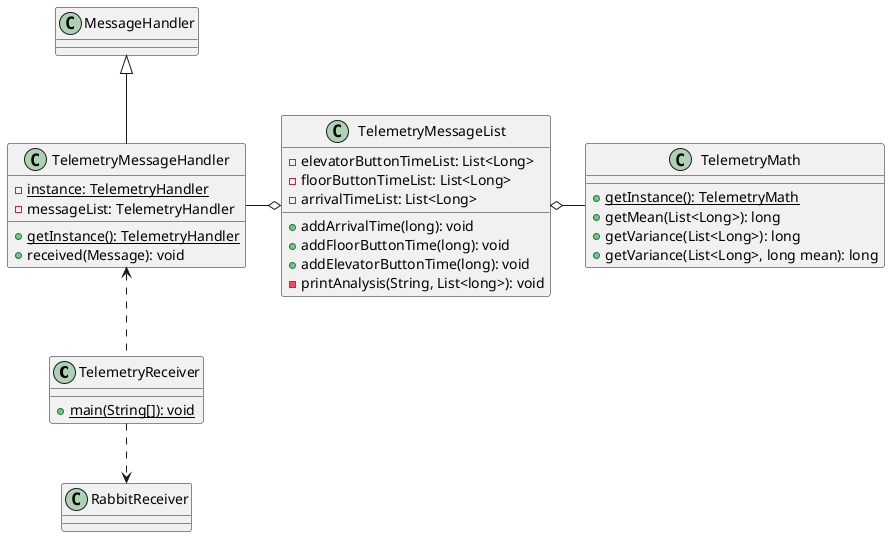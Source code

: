 @startuml


class TelemetryReceiver{
  + {static} main(String[]): void
}

class TelemetryMessageHandler{
  - {static} instance: TelemetryHandler
  + {static} getInstance(): TelemetryHandler
  - messageList: TelemetryHandler
  + received(Message): void
}

class TelemetryMessageList{
  - elevatorButtonTimeList: List<Long>
  - floorButtonTimeList: List<Long>
  - arrivalTimeList: List<Long>

  + addArrivalTime(long): void
  + addFloorButtonTime(long): void
  + addElevatorButtonTime(long): void
  - printAnalysis(String, List<long>): void
}

class TelemetryMath{
  + {static} getInstance(): TelemetryMath
  + getMean(List<Long>): long
  + getVariance(List<Long>): long
  + getVariance(List<Long>, long mean): long
}

TelemetryMessageList o- TelemetryMath
TelemetryMessageHandler <.. TelemetryReceiver
TelemetryMessageHandler -o TelemetryMessageList
TelemetryReceiver ..> RabbitReceiver
MessageHandler <|-- TelemetryMessageHandler

@enduml
